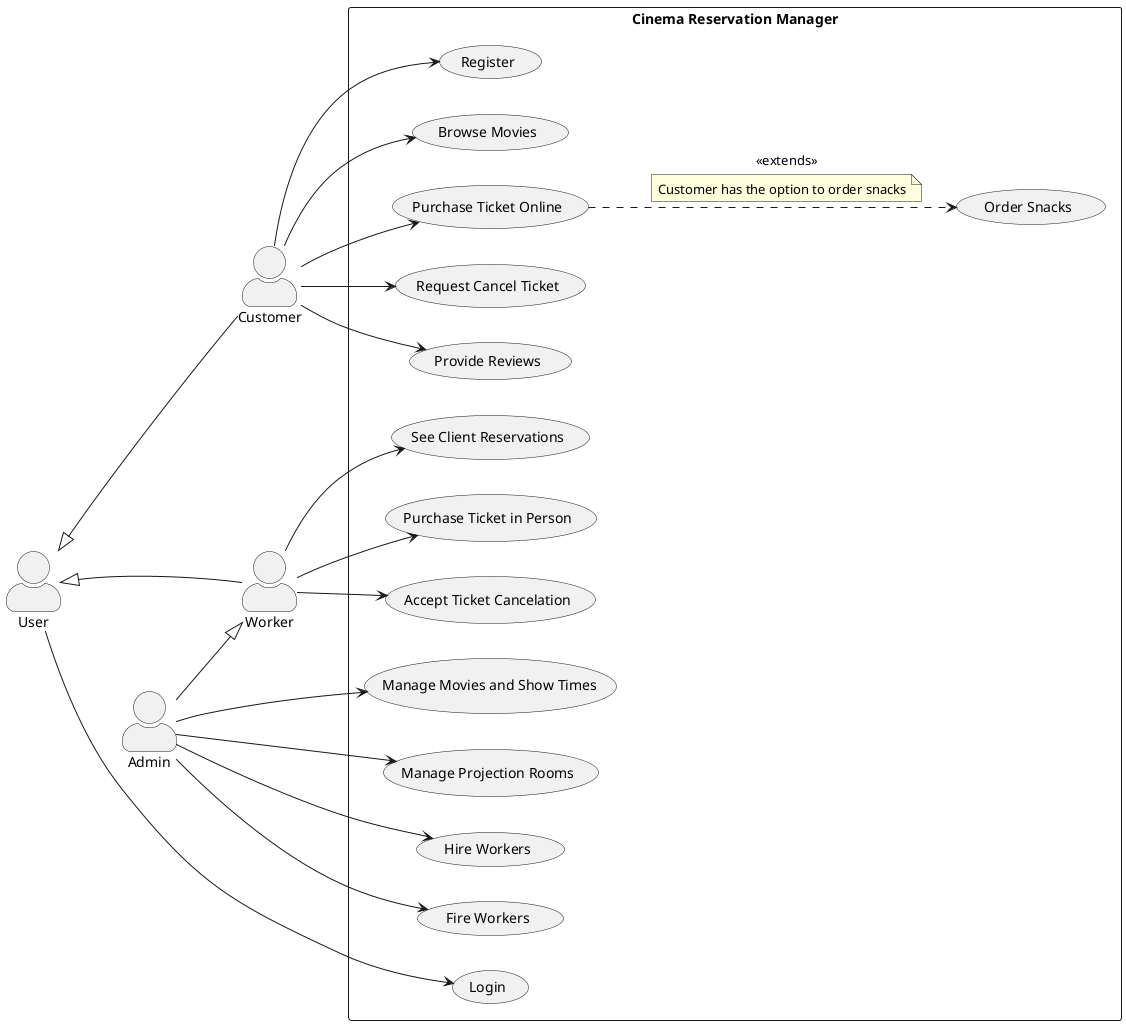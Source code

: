 @startuml
skinparam actorStyle awesome
left to right direction

' Define all actors
actor User as U
actor Customer
actor Worker
actor Admin

' Move "User" behind other actors
U -[hidden]-> Customer
U -[hidden]-> Worker
U -[hidden]-> Admin

' Define generalizations
Customer --|> U
Worker --|> U
Admin --|> Worker

rectangle "Cinema Reservation Manager" {
    (Register) as UC1
    (Login) as UC2
    (Browse Movies) as UC3
    (Purchase Ticket Online) as UC4
    (Order Snacks) as UC5
    (Request Cancel Ticket) as UC6
    (Provide Reviews) as UC7
    (See Client Reservations) as UC8
    (Manage Movies and Show Times) as UC9
    (Manage Projection Rooms) as UC10
   ' (Generate Revenue Report) as UC
    (Hire Workers) as UC11
    (Fire Workers) as UC12
    (Purchase Ticket in Person) as UC13
    (Accept Ticket Cancelation) as UC14

    ' User interactions
    U --> UC2

    ' Customer interactions
    Customer --> UC1
    Customer --> UC3
    Customer --> UC4
    Customer --> UC6
    Customer --> UC7

    ' Worker interactions
    Worker --> UC8
    Worker --> UC13
    Worker --> UC14

    ' Extend relationship for ordering snacks
    UC4 ..> UC5 : <<extends>>
    note on link
       Customer has the option to order snacks
    end note

    ' Admin interactions
    Admin --> UC9
    Admin --> UC10
    Admin --> UC12
    Admin --> UC11
}
@enduml